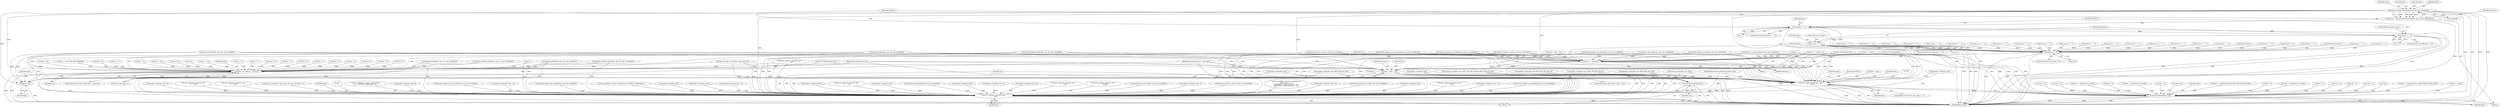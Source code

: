 digraph "0_tcpdump_af2cf04a9394c1a56227c2289ae8da262828294a@pointer" {
"1001241" [label="(Call,decode_labeled_prefix4(ndo, tptr, len, buf, sizeof(buf)))"];
"1001186" [label="(Call,tptr < pptr + len)"];
"1001634" [label="(Call,print_unknown_data(ndo, tptr, \"\n\t    \", tlen))"];
"1001616" [label="(Call,ND_TCHECK2(*tptr,tlen))"];
"1002940" [label="(Call,print_unknown_data(ndo, pptr, \"\n\t    \", len))"];
"1001188" [label="(Call,pptr + len)"];
"1001239" [label="(Call,advance = decode_labeled_prefix4(ndo, tptr, len, buf, sizeof(buf)))"];
"1001249" [label="(Call,advance == -1)"];
"1001259" [label="(Call,advance == -2)"];
"1001266" [label="(Call,advance == -3)"];
"1001649" [label="(Call,advance < 0)"];
"1001653" [label="(Call,tptr += advance)"];
"1002928" [label="(Call,ndo->ndo_vflag > 1 && len)"];
"1002936" [label="(Call,ND_TCHECK2(*pptr,len))"];
"1001187" [label="(Identifier,tptr)"];
"1001837" [label="(Call,decode_prefix6(ndo, tptr, len, buf, sizeof(buf)))"];
"1001417" [label="(Call,advance == -1)"];
"1000568" [label="(Call,ipaddr_string(ndo, tptr))"];
"1001560" [label="(Call,advance == -1)"];
"1001394" [label="(Call,advance == -2)"];
"1002397" [label="(Call,print_unknown_data(ndo, tptr, \"\n\t      \", 8))"];
"1000332" [label="(Call,ipaddr_string(ndo, tptr))"];
"1001248" [label="(ControlStructure,if (advance == -1))"];
"1001268" [label="(Call,-3)"];
"1001243" [label="(Identifier,tptr)"];
"1001981" [label="(Call,decode_clnp_prefix(ndo, tptr, buf, sizeof(buf)))"];
"1002535" [label="(Call,ipaddr_string(ndo, tptr))"];
"1001298" [label="(Call,advance == -2)"];
"1001636" [label="(Identifier,tptr)"];
"1001640" [label="(Identifier,advance)"];
"1002222" [label="(Call,ipaddr_string(ndo, tptr+4))"];
"1002238" [label="(Call,ipaddr_string(ndo, tptr+2))"];
"1001250" [label="(Identifier,advance)"];
"1001634" [label="(Call,print_unknown_data(ndo, tptr, \"\n\t    \", tlen))"];
"1001570" [label="(Call,advance == -2)"];
"1001244" [label="(Identifier,len)"];
"1001330" [label="(Call,advance == -2)"];
"1001246" [label="(Call,sizeof(buf))"];
"1001313" [label="(Call,decode_rt_routing_info(ndo, tptr, buf, sizeof(buf)))"];
"1002571" [label="(Call,print_unknown_data(ndo, tptr, \"\n\t      \", tlen))"];
"1001616" [label="(Call,ND_TCHECK2(*tptr,tlen))"];
"1002654" [label="(Call,print_unknown_data(ndo, tptr,\"\n\t      \", length))"];
"1002045" [label="(Call,decode_mdt_vpn_nlri(ndo, tptr, buf, sizeof(buf)))"];
"1000794" [label="(Call,tlen = 0)"];
"1001877" [label="(Call,decode_labeled_prefix6(ndo, tptr, len, buf, sizeof(buf)))"];
"1000129" [label="(MethodParameterIn,u_int len)"];
"1002501" [label="(Call,ipaddr_string(ndo, tptr+4))"];
"1001000" [label="(Call,tlen = 0)"];
"1001258" [label="(ControlStructure,if (advance == -2))"];
"1001496" [label="(Call,advance == -1)"];
"1000771" [label="(Call,tlen -= sizeof(struct in_addr))"];
"1002077" [label="(Call,decode_multicast_vpn(ndo, tptr, buf, sizeof(buf)))"];
"1000768" [label="(Call,ipaddr_string(ndo, tptr))"];
"1001628" [label="(ControlStructure,if (ndo->ndo_vflag <= 1))"];
"1001249" [label="(Call,advance == -1)"];
"1001172" [label="(Call,tptr += tptr[0] + 1)"];
"1001653" [label="(Call,tptr += advance)"];
"1000472" [label="(Call,len % 4)"];
"1001241" [label="(Call,decode_labeled_prefix4(ndo, tptr, len, buf, sizeof(buf)))"];
"1000259" [label="(Call,as_printf(ndo, astostr, sizeof(astostr),\n\t\t\t\tas_size == 2 ?\n\t\t\t\tEXTRACT_16BITS(&tptr[2 + i]) :\n\t\t\t\tEXTRACT_32BITS(&tptr[2 + i])))"];
"1000940" [label="(Call,tlen = 0)"];
"1000865" [label="(Call,tlen -= sizeof(struct in6_addr))"];
"1000888" [label="(Call,tlen = 0)"];
"1002941" [label="(Identifier,ndo)"];
"1002303" [label="(Call,ipaddr_string(ndo, tptr+2))"];
"1001434" [label="(Call,advance == -3)"];
"1002692" [label="(Call,len -=4)"];
"1002921" [label="(Call,print_unknown_data(ndo, pptr, \"\n\t    \", len))"];
"1001198" [label="(Block,)"];
"1001949" [label="(Call,decode_labeled_vpn_l2(ndo, tptr, buf, sizeof(buf)))"];
"1000146" [label="(Call,tlen=len)"];
"1001655" [label="(Identifier,advance)"];
"1001622" [label="(Identifier,ndo)"];
"1002518" [label="(Call,ipaddr_string(ndo, tptr))"];
"1000377" [label="(Call,len != 8)"];
"1000915" [label="(Call,tlen -= (sizeof(struct in6_addr)+BGP_VPN_RD_LEN))"];
"1001191" [label="(Block,)"];
"1001699" [label="(Call,len == BGP_MP_NLRI_MINSIZE)"];
"1001274" [label="(Identifier,ndo)"];
"1002851" [label="(Call,len % 12)"];
"1001267" [label="(Identifier,advance)"];
"1002905" [label="(Call,ND_TCHECK2(*pptr,len))"];
"1002848" [label="(Call,len == 0)"];
"1002940" [label="(Call,print_unknown_data(ndo, pptr, \"\n\t    \", len))"];
"1002950" [label="(MethodReturn,RET)"];
"1001725" [label="(Call,decode_prefix4(ndo, tptr, len, buf, sizeof(buf)))"];
"1001019" [label="(Call,isonsap_string(ndo, tptr+BGP_VPN_RD_LEN,tlen-BGP_VPN_RD_LEN))"];
"1000846" [label="(Call,tlen = 0)"];
"1001245" [label="(Identifier,buf)"];
"1000959" [label="(Call,tlen -= (sizeof(struct in_addr)))"];
"1001352" [label="(Call,advance == -1)"];
"1000128" [label="(MethodParameterIn,const u_char *pptr)"];
"1000313" [label="(Call,len != 4)"];
"1001255" [label="(Identifier,ndo)"];
"1001638" [label="(Identifier,tlen)"];
"1002841" [label="(Call,len -= alen)"];
"1001474" [label="(Call,advance == -3)"];
"1001077" [label="(Call,ip6addr_string(ndo, tptr+BGP_VPN_RD_LEN+3))"];
"1001242" [label="(Identifier,ndo)"];
"1002128" [label="(Call,print_unknown_data(ndo, tptr-3, \"\n\t    \", tlen))"];
"1002928" [label="(Call,ndo->ndo_vflag > 1 && len)"];
"1000429" [label="(Call,ipaddr_string(ndo, tptr + 4))"];
"1001281" [label="(Call,decode_labeled_vpn_prefix4(ndo, tptr, buf, sizeof(buf)))"];
"1002929" [label="(Call,ndo->ndo_vflag > 1)"];
"1001189" [label="(Identifier,pptr)"];
"1001288" [label="(Call,advance == -1)"];
"1001917" [label="(Call,decode_labeled_vpn_prefix6(ndo, tptr, buf, sizeof(buf)))"];
"1000143" [label="(Call,tptr = pptr)"];
"1002155" [label="(Call,len % 8)"];
"1001048" [label="(Call,ipaddr_string(ndo, tptr+BGP_VPN_RD_LEN+4))"];
"1001553" [label="(Call,decode_clnp_prefix(ndo, tptr, buf, sizeof(buf)))"];
"1001259" [label="(Call,advance == -2)"];
"1001240" [label="(Identifier,advance)"];
"1001649" [label="(Call,advance < 0)"];
"1001160" [label="(Call,ND_TCHECK(tptr[0]))"];
"1001201" [label="(Call,decode_prefix4(ndo, tptr, len, buf, sizeof(buf)))"];
"1000910" [label="(Call,ip6addr_string(ndo, tptr+BGP_VPN_RD_LEN))"];
"1001457" [label="(Call,advance == -1)"];
"1000191" [label="(Call,!len)"];
"1000392" [label="(Call,len == 6)"];
"1000978" [label="(Call,isonsap_string(ndo, tptr, tlen))"];
"1001261" [label="(Call,-2)"];
"1002934" [label="(Identifier,len)"];
"1001087" [label="(Call,tlen = 0)"];
"1001130" [label="(Call,tptr += tlen)"];
"1001188" [label="(Call,pptr + len)"];
"1002317" [label="(Call,ipaddr_string(ndo, tptr+2))"];
"1000126" [label="(MethodParameterIn,netdissect_options *ndo)"];
"1001619" [label="(Identifier,tlen)"];
"1000683" [label="(Call,print_unknown_data(ndo, tptr, \"\n\t    \", tlen))"];
"1001648" [label="(ControlStructure,if (advance < 0))"];
"1001506" [label="(Call,advance == -2)"];
"1002938" [label="(Identifier,pptr)"];
"1000363" [label="(Call,len != 0)"];
"1000862" [label="(Call,ip6addr_string(ndo, tptr))"];
"1000154" [label="(Call,len != 1)"];
"1001592" [label="(Call,advance == -1)"];
"1002936" [label="(Call,ND_TCHECK2(*pptr,len))"];
"1001635" [label="(Identifier,ndo)"];
"1001528" [label="(Call,advance == -1)"];
"1001384" [label="(Call,advance == -1)"];
"1002937" [label="(Call,*pptr)"];
"1001133" [label="(Call,ND_TCHECK(tptr[0]))"];
"1001521" [label="(Call,decode_labeled_vpn_l2(ndo, tptr, buf, sizeof(buf)))"];
"1000719" [label="(Call,tlen > 0)"];
"1000339" [label="(Call,len != 4)"];
"1001239" [label="(Call,advance = decode_labeled_prefix4(ndo, tptr, len, buf, sizeof(buf)))"];
"1001111" [label="(Call,print_unknown_data(ndo, tptr, \"\n\t    \", tlen))"];
"1001602" [label="(Call,advance == -2)"];
"1002828" [label="(Call,bgp_attr_print(ndo, atype, tptr, alen, attr_set_level + 1))"];
"1000549" [label="(Call,len != 4)"];
"1001656" [label="(JumpTarget,done:)"];
"1002946" [label="(Literal,1)"];
"1001142" [label="(Call,tptr++)"];
"1000201" [label="(Call,bgp_attr_get_as_size(ndo, atype, pptr, len))"];
"1001637" [label="(Literal,\"\n\t    \")"];
"1001251" [label="(Call,-1)"];
"1002865" [label="(Call,len > 0)"];
"1002942" [label="(Identifier,pptr)"];
"1001489" [label="(Call,decode_labeled_vpn_prefix6(ndo, tptr, buf, sizeof(buf)))"];
"1002943" [label="(Literal,\"\n\t    \")"];
"1002256" [label="(Call,as_printf(ndo, astostr, sizeof(astostr),\n\t\t\t    EXTRACT_32BITS(tptr+2)))"];
"1002480" [label="(Call,ipaddr_string(ndo, tptr+4))"];
"1001642" [label="(Call,tptr = pptr + len)"];
"1001260" [label="(Identifier,advance)"];
"1001190" [label="(Identifier,len)"];
"1001362" [label="(Call,advance == -2)"];
"1001650" [label="(Identifier,advance)"];
"1001538" [label="(Call,advance == -2)"];
"1000985" [label="(Call,tlen = 0)"];
"1002013" [label="(Call,decode_labeled_vpn_clnp_prefix(ndo, tptr, buf, sizeof(buf)))"];
"1001270" [label="(ControlStructure,break;)"];
"1002927" [label="(ControlStructure,if (ndo->ndo_vflag > 1 && len))"];
"1001449" [label="(Call,decode_labeled_prefix6(ndo, tptr, len, buf, sizeof(buf)))"];
"1001185" [label="(ControlStructure,while (tptr < pptr + len))"];
"1001639" [label="(Call,advance = 0)"];
"1000437" [label="(Call,len != 8)"];
"1001226" [label="(Call,advance == -3)"];
"1002944" [label="(Identifier,len)"];
"1000464" [label="(Call,ipaddr_string(ndo, tptr + 4))"];
"1001195" [label="(Identifier,af)"];
"1001377" [label="(Call,decode_mdt_vpn_nlri(ndo, tptr, buf, sizeof(buf)))"];
"1001765" [label="(Call,decode_labeled_prefix4(ndo, tptr, len, buf, sizeof(buf)))"];
"1001263" [label="(ControlStructure,goto trunc;)"];
"1000752" [label="(Call,tlen = 0)"];
"1001585" [label="(Call,decode_labeled_vpn_clnp_prefix(ndo, tptr, buf, sizeof(buf)))"];
"1001805" [label="(Call,decode_labeled_vpn_prefix4(ndo, tptr, buf, sizeof(buf)))"];
"1002939" [label="(Identifier,len)"];
"1002935" [label="(Block,)"];
"1000956" [label="(Call,ipaddr_string(ndo, tptr))"];
"1001186" [label="(Call,tptr < pptr + len)"];
"1000816" [label="(Call,ipaddr_string(ndo, tptr+BGP_VPN_RD_LEN))"];
"1000181" [label="(Call,len % 2)"];
"1002682" [label="(Call,as_printf(ndo, astostr, sizeof(astostr), EXTRACT_32BITS(tptr)))"];
"1000374" [label="(Call,len != 6)"];
"1001345" [label="(Call,decode_multicast_vpn(ndo, tptr, buf, sizeof(buf)))"];
"1001654" [label="(Identifier,tptr)"];
"1002555" [label="(Call,ipaddr_string(ndo, tptr))"];
"1000599" [label="(Call,ipaddr_string(ndo, tptr))"];
"1000574" [label="(Call,len % 4)"];
"1001617" [label="(Call,*tptr)"];
"1001651" [label="(Literal,0)"];
"1001652" [label="(ControlStructure,break;)"];
"1001409" [label="(Call,decode_prefix6(ndo, tptr, len, buf, sizeof(buf)))"];
"1000821" [label="(Call,tlen -= (sizeof(struct in_addr)+BGP_VPN_RD_LEN))"];
"1001265" [label="(ControlStructure,if (advance == -3))"];
"1001209" [label="(Call,advance == -1)"];
"1000409" [label="(Call,ipaddr_string(ndo, tptr + 2))"];
"1001320" [label="(Call,advance == -1)"];
"1000702" [label="(Call,tlen = nhlen)"];
"1001266" [label="(Call,advance == -3)"];
"1001241" -> "1001239"  [label="AST: "];
"1001241" -> "1001246"  [label="CFG: "];
"1001242" -> "1001241"  [label="AST: "];
"1001243" -> "1001241"  [label="AST: "];
"1001244" -> "1001241"  [label="AST: "];
"1001245" -> "1001241"  [label="AST: "];
"1001246" -> "1001241"  [label="AST: "];
"1001239" -> "1001241"  [label="CFG: "];
"1001241" -> "1002950"  [label="DDG: "];
"1001241" -> "1002950"  [label="DDG: "];
"1001241" -> "1002950"  [label="DDG: "];
"1001241" -> "1002950"  [label="DDG: "];
"1001241" -> "1001186"  [label="DDG: "];
"1001241" -> "1001188"  [label="DDG: "];
"1001241" -> "1001239"  [label="DDG: "];
"1001241" -> "1001239"  [label="DDG: "];
"1001241" -> "1001239"  [label="DDG: "];
"1001241" -> "1001239"  [label="DDG: "];
"1001241" -> "1001634"  [label="DDG: "];
"1001241" -> "1001653"  [label="DDG: "];
"1001241" -> "1002928"  [label="DDG: "];
"1001241" -> "1002940"  [label="DDG: "];
"1001186" -> "1001185"  [label="AST: "];
"1001186" -> "1001188"  [label="CFG: "];
"1001187" -> "1001186"  [label="AST: "];
"1001188" -> "1001186"  [label="AST: "];
"1001195" -> "1001186"  [label="CFG: "];
"1001656" -> "1001186"  [label="CFG: "];
"1001186" -> "1002950"  [label="DDG: "];
"1001186" -> "1002950"  [label="DDG: "];
"1001186" -> "1002950"  [label="DDG: "];
"1001653" -> "1001186"  [label="DDG: "];
"1001172" -> "1001186"  [label="DDG: "];
"1001142" -> "1001186"  [label="DDG: "];
"1001160" -> "1001186"  [label="DDG: "];
"1001133" -> "1001186"  [label="DDG: "];
"1001130" -> "1001186"  [label="DDG: "];
"1000128" -> "1001186"  [label="DDG: "];
"1001449" -> "1001186"  [label="DDG: "];
"1001201" -> "1001186"  [label="DDG: "];
"1001409" -> "1001186"  [label="DDG: "];
"1000129" -> "1001186"  [label="DDG: "];
"1001186" -> "1001634"  [label="DDG: "];
"1001634" -> "1001628"  [label="AST: "];
"1001634" -> "1001638"  [label="CFG: "];
"1001635" -> "1001634"  [label="AST: "];
"1001636" -> "1001634"  [label="AST: "];
"1001637" -> "1001634"  [label="AST: "];
"1001638" -> "1001634"  [label="AST: "];
"1001640" -> "1001634"  [label="CFG: "];
"1001634" -> "1002950"  [label="DDG: "];
"1001634" -> "1002950"  [label="DDG: "];
"1001634" -> "1002950"  [label="DDG: "];
"1001634" -> "1001616"  [label="DDG: "];
"1001048" -> "1001634"  [label="DDG: "];
"1001521" -> "1001634"  [label="DDG: "];
"1001553" -> "1001634"  [label="DDG: "];
"1001019" -> "1001634"  [label="DDG: "];
"1001449" -> "1001634"  [label="DDG: "];
"1001409" -> "1001634"  [label="DDG: "];
"1000910" -> "1001634"  [label="DDG: "];
"1000816" -> "1001634"  [label="DDG: "];
"1000978" -> "1001634"  [label="DDG: "];
"1000768" -> "1001634"  [label="DDG: "];
"1001077" -> "1001634"  [label="DDG: "];
"1001201" -> "1001634"  [label="DDG: "];
"1000956" -> "1001634"  [label="DDG: "];
"1001345" -> "1001634"  [label="DDG: "];
"1001281" -> "1001634"  [label="DDG: "];
"1000862" -> "1001634"  [label="DDG: "];
"1001585" -> "1001634"  [label="DDG: "];
"1001313" -> "1001634"  [label="DDG: "];
"1001489" -> "1001634"  [label="DDG: "];
"1001377" -> "1001634"  [label="DDG: "];
"1000126" -> "1001634"  [label="DDG: "];
"1000143" -> "1001634"  [label="DDG: "];
"1001172" -> "1001634"  [label="DDG: "];
"1001160" -> "1001634"  [label="DDG: "];
"1001142" -> "1001634"  [label="DDG: "];
"1001133" -> "1001634"  [label="DDG: "];
"1001130" -> "1001634"  [label="DDG: "];
"1001616" -> "1001634"  [label="DDG: "];
"1001634" -> "1002940"  [label="DDG: "];
"1001616" -> "1001198"  [label="AST: "];
"1001616" -> "1001619"  [label="CFG: "];
"1001617" -> "1001616"  [label="AST: "];
"1001619" -> "1001616"  [label="AST: "];
"1001622" -> "1001616"  [label="CFG: "];
"1001616" -> "1002950"  [label="DDG: "];
"1001616" -> "1002950"  [label="DDG: "];
"1001616" -> "1002950"  [label="DDG: "];
"1001172" -> "1001616"  [label="DDG: "];
"1001160" -> "1001616"  [label="DDG: "];
"1001142" -> "1001616"  [label="DDG: "];
"1001133" -> "1001616"  [label="DDG: "];
"1001130" -> "1001616"  [label="DDG: "];
"1000146" -> "1001616"  [label="DDG: "];
"1000865" -> "1001616"  [label="DDG: "];
"1001087" -> "1001616"  [label="DDG: "];
"1001000" -> "1001616"  [label="DDG: "];
"1000719" -> "1001616"  [label="DDG: "];
"1000821" -> "1001616"  [label="DDG: "];
"1000959" -> "1001616"  [label="DDG: "];
"1000771" -> "1001616"  [label="DDG: "];
"1000915" -> "1001616"  [label="DDG: "];
"1000940" -> "1001616"  [label="DDG: "];
"1000752" -> "1001616"  [label="DDG: "];
"1000794" -> "1001616"  [label="DDG: "];
"1000985" -> "1001616"  [label="DDG: "];
"1000702" -> "1001616"  [label="DDG: "];
"1000888" -> "1001616"  [label="DDG: "];
"1000846" -> "1001616"  [label="DDG: "];
"1002940" -> "1002935"  [label="AST: "];
"1002940" -> "1002944"  [label="CFG: "];
"1002941" -> "1002940"  [label="AST: "];
"1002942" -> "1002940"  [label="AST: "];
"1002943" -> "1002940"  [label="AST: "];
"1002944" -> "1002940"  [label="AST: "];
"1002946" -> "1002940"  [label="CFG: "];
"1002940" -> "1002950"  [label="DDG: "];
"1002940" -> "1002950"  [label="DDG: "];
"1002940" -> "1002950"  [label="DDG: "];
"1002940" -> "1002950"  [label="DDG: "];
"1002828" -> "1002940"  [label="DDG: "];
"1001837" -> "1002940"  [label="DDG: "];
"1001019" -> "1002940"  [label="DDG: "];
"1002397" -> "1002940"  [label="DDG: "];
"1002501" -> "1002940"  [label="DDG: "];
"1001877" -> "1002940"  [label="DDG: "];
"1002518" -> "1002940"  [label="DDG: "];
"1000259" -> "1002940"  [label="DDG: "];
"1001048" -> "1002940"  [label="DDG: "];
"1001725" -> "1002940"  [label="DDG: "];
"1000683" -> "1002940"  [label="DDG: "];
"1000332" -> "1002940"  [label="DDG: "];
"1002222" -> "1002940"  [label="DDG: "];
"1001765" -> "1002940"  [label="DDG: "];
"1001949" -> "1002940"  [label="DDG: "];
"1001981" -> "1002940"  [label="DDG: "];
"1000568" -> "1002940"  [label="DDG: "];
"1002045" -> "1002940"  [label="DDG: "];
"1000464" -> "1002940"  [label="DDG: "];
"1000910" -> "1002940"  [label="DDG: "];
"1001917" -> "1002940"  [label="DDG: "];
"1002256" -> "1002940"  [label="DDG: "];
"1001409" -> "1002940"  [label="DDG: "];
"1002317" -> "1002940"  [label="DDG: "];
"1001521" -> "1002940"  [label="DDG: "];
"1002682" -> "1002940"  [label="DDG: "];
"1000816" -> "1002940"  [label="DDG: "];
"1000978" -> "1002940"  [label="DDG: "];
"1000768" -> "1002940"  [label="DDG: "];
"1001077" -> "1002940"  [label="DDG: "];
"1001201" -> "1002940"  [label="DDG: "];
"1002077" -> "1002940"  [label="DDG: "];
"1000956" -> "1002940"  [label="DDG: "];
"1000599" -> "1002940"  [label="DDG: "];
"1002555" -> "1002940"  [label="DDG: "];
"1001553" -> "1002940"  [label="DDG: "];
"1002571" -> "1002940"  [label="DDG: "];
"1002238" -> "1002940"  [label="DDG: "];
"1002128" -> "1002940"  [label="DDG: "];
"1001345" -> "1002940"  [label="DDG: "];
"1000409" -> "1002940"  [label="DDG: "];
"1002654" -> "1002940"  [label="DDG: "];
"1002013" -> "1002940"  [label="DDG: "];
"1001281" -> "1002940"  [label="DDG: "];
"1000862" -> "1002940"  [label="DDG: "];
"1002535" -> "1002940"  [label="DDG: "];
"1001805" -> "1002940"  [label="DDG: "];
"1001449" -> "1002940"  [label="DDG: "];
"1002480" -> "1002940"  [label="DDG: "];
"1002921" -> "1002940"  [label="DDG: "];
"1002921" -> "1002940"  [label="DDG: "];
"1001585" -> "1002940"  [label="DDG: "];
"1001313" -> "1002940"  [label="DDG: "];
"1000429" -> "1002940"  [label="DDG: "];
"1001489" -> "1002940"  [label="DDG: "];
"1001377" -> "1002940"  [label="DDG: "];
"1001111" -> "1002940"  [label="DDG: "];
"1000201" -> "1002940"  [label="DDG: "];
"1000201" -> "1002940"  [label="DDG: "];
"1002303" -> "1002940"  [label="DDG: "];
"1000126" -> "1002940"  [label="DDG: "];
"1000128" -> "1002940"  [label="DDG: "];
"1002936" -> "1002940"  [label="DDG: "];
"1000129" -> "1002940"  [label="DDG: "];
"1001188" -> "1001190"  [label="CFG: "];
"1001189" -> "1001188"  [label="AST: "];
"1001190" -> "1001188"  [label="AST: "];
"1001188" -> "1002950"  [label="DDG: "];
"1000128" -> "1001188"  [label="DDG: "];
"1001449" -> "1001188"  [label="DDG: "];
"1001201" -> "1001188"  [label="DDG: "];
"1001409" -> "1001188"  [label="DDG: "];
"1000129" -> "1001188"  [label="DDG: "];
"1001239" -> "1001198"  [label="AST: "];
"1001240" -> "1001239"  [label="AST: "];
"1001250" -> "1001239"  [label="CFG: "];
"1001239" -> "1002950"  [label="DDG: "];
"1001239" -> "1001249"  [label="DDG: "];
"1001249" -> "1001248"  [label="AST: "];
"1001249" -> "1001251"  [label="CFG: "];
"1001250" -> "1001249"  [label="AST: "];
"1001251" -> "1001249"  [label="AST: "];
"1001255" -> "1001249"  [label="CFG: "];
"1001260" -> "1001249"  [label="CFG: "];
"1001249" -> "1002950"  [label="DDG: "];
"1001249" -> "1002950"  [label="DDG: "];
"1001249" -> "1002950"  [label="DDG: "];
"1001251" -> "1001249"  [label="DDG: "];
"1001249" -> "1001259"  [label="DDG: "];
"1001249" -> "1001649"  [label="DDG: "];
"1001259" -> "1001258"  [label="AST: "];
"1001259" -> "1001261"  [label="CFG: "];
"1001260" -> "1001259"  [label="AST: "];
"1001261" -> "1001259"  [label="AST: "];
"1001263" -> "1001259"  [label="CFG: "];
"1001267" -> "1001259"  [label="CFG: "];
"1001259" -> "1002950"  [label="DDG: "];
"1001259" -> "1002950"  [label="DDG: "];
"1001259" -> "1002950"  [label="DDG: "];
"1001261" -> "1001259"  [label="DDG: "];
"1001259" -> "1001266"  [label="DDG: "];
"1001266" -> "1001265"  [label="AST: "];
"1001266" -> "1001268"  [label="CFG: "];
"1001267" -> "1001266"  [label="AST: "];
"1001268" -> "1001266"  [label="AST: "];
"1001270" -> "1001266"  [label="CFG: "];
"1001274" -> "1001266"  [label="CFG: "];
"1001266" -> "1002950"  [label="DDG: "];
"1001266" -> "1002950"  [label="DDG: "];
"1001266" -> "1002950"  [label="DDG: "];
"1001268" -> "1001266"  [label="DDG: "];
"1001266" -> "1001649"  [label="DDG: "];
"1001649" -> "1001648"  [label="AST: "];
"1001649" -> "1001651"  [label="CFG: "];
"1001650" -> "1001649"  [label="AST: "];
"1001651" -> "1001649"  [label="AST: "];
"1001652" -> "1001649"  [label="CFG: "];
"1001654" -> "1001649"  [label="CFG: "];
"1001649" -> "1002950"  [label="DDG: "];
"1001649" -> "1002950"  [label="DDG: "];
"1001474" -> "1001649"  [label="DDG: "];
"1001592" -> "1001649"  [label="DDG: "];
"1001417" -> "1001649"  [label="DDG: "];
"1001457" -> "1001649"  [label="DDG: "];
"1001226" -> "1001649"  [label="DDG: "];
"1001288" -> "1001649"  [label="DDG: "];
"1001602" -> "1001649"  [label="DDG: "];
"1001506" -> "1001649"  [label="DDG: "];
"1001209" -> "1001649"  [label="DDG: "];
"1001496" -> "1001649"  [label="DDG: "];
"1001384" -> "1001649"  [label="DDG: "];
"1001298" -> "1001649"  [label="DDG: "];
"1001528" -> "1001649"  [label="DDG: "];
"1001352" -> "1001649"  [label="DDG: "];
"1001639" -> "1001649"  [label="DDG: "];
"1001320" -> "1001649"  [label="DDG: "];
"1001434" -> "1001649"  [label="DDG: "];
"1001362" -> "1001649"  [label="DDG: "];
"1001560" -> "1001649"  [label="DDG: "];
"1001538" -> "1001649"  [label="DDG: "];
"1001570" -> "1001649"  [label="DDG: "];
"1001394" -> "1001649"  [label="DDG: "];
"1001330" -> "1001649"  [label="DDG: "];
"1001649" -> "1001653"  [label="DDG: "];
"1001653" -> "1001191"  [label="AST: "];
"1001653" -> "1001655"  [label="CFG: "];
"1001654" -> "1001653"  [label="AST: "];
"1001655" -> "1001653"  [label="AST: "];
"1001187" -> "1001653"  [label="CFG: "];
"1001653" -> "1002950"  [label="DDG: "];
"1001642" -> "1001653"  [label="DDG: "];
"1001281" -> "1001653"  [label="DDG: "];
"1001449" -> "1001653"  [label="DDG: "];
"1001585" -> "1001653"  [label="DDG: "];
"1001409" -> "1001653"  [label="DDG: "];
"1001553" -> "1001653"  [label="DDG: "];
"1001201" -> "1001653"  [label="DDG: "];
"1001377" -> "1001653"  [label="DDG: "];
"1001489" -> "1001653"  [label="DDG: "];
"1001521" -> "1001653"  [label="DDG: "];
"1001345" -> "1001653"  [label="DDG: "];
"1001313" -> "1001653"  [label="DDG: "];
"1001172" -> "1001653"  [label="DDG: "];
"1001160" -> "1001653"  [label="DDG: "];
"1001142" -> "1001653"  [label="DDG: "];
"1001133" -> "1001653"  [label="DDG: "];
"1001130" -> "1001653"  [label="DDG: "];
"1002928" -> "1002927"  [label="AST: "];
"1002928" -> "1002929"  [label="CFG: "];
"1002928" -> "1002934"  [label="CFG: "];
"1002929" -> "1002928"  [label="AST: "];
"1002934" -> "1002928"  [label="AST: "];
"1002938" -> "1002928"  [label="CFG: "];
"1002946" -> "1002928"  [label="CFG: "];
"1002928" -> "1002950"  [label="DDG: "];
"1002928" -> "1002950"  [label="DDG: "];
"1002928" -> "1002950"  [label="DDG: "];
"1002929" -> "1002928"  [label="DDG: "];
"1002929" -> "1002928"  [label="DDG: "];
"1001449" -> "1002928"  [label="DDG: "];
"1000374" -> "1002928"  [label="DDG: "];
"1002848" -> "1002928"  [label="DDG: "];
"1002841" -> "1002928"  [label="DDG: "];
"1000363" -> "1002928"  [label="DDG: "];
"1002905" -> "1002928"  [label="DDG: "];
"1002692" -> "1002928"  [label="DDG: "];
"1000437" -> "1002928"  [label="DDG: "];
"1002155" -> "1002928"  [label="DDG: "];
"1001725" -> "1002928"  [label="DDG: "];
"1001837" -> "1002928"  [label="DDG: "];
"1001201" -> "1002928"  [label="DDG: "];
"1001409" -> "1002928"  [label="DDG: "];
"1000313" -> "1002928"  [label="DDG: "];
"1000191" -> "1002928"  [label="DDG: "];
"1000181" -> "1002928"  [label="DDG: "];
"1000549" -> "1002928"  [label="DDG: "];
"1000574" -> "1002928"  [label="DDG: "];
"1000154" -> "1002928"  [label="DDG: "];
"1000392" -> "1002928"  [label="DDG: "];
"1000472" -> "1002928"  [label="DDG: "];
"1000377" -> "1002928"  [label="DDG: "];
"1000339" -> "1002928"  [label="DDG: "];
"1001765" -> "1002928"  [label="DDG: "];
"1001877" -> "1002928"  [label="DDG: "];
"1002865" -> "1002928"  [label="DDG: "];
"1002921" -> "1002928"  [label="DDG: "];
"1002851" -> "1002928"  [label="DDG: "];
"1000129" -> "1002928"  [label="DDG: "];
"1001699" -> "1002928"  [label="DDG: "];
"1000201" -> "1002928"  [label="DDG: "];
"1002928" -> "1002936"  [label="DDG: "];
"1002936" -> "1002935"  [label="AST: "];
"1002936" -> "1002939"  [label="CFG: "];
"1002937" -> "1002936"  [label="AST: "];
"1002939" -> "1002936"  [label="AST: "];
"1002941" -> "1002936"  [label="CFG: "];
"1002936" -> "1002950"  [label="DDG: "];
"1002936" -> "1002950"  [label="DDG: "];
"1002905" -> "1002936"  [label="DDG: "];
"1000129" -> "1002936"  [label="DDG: "];
}
